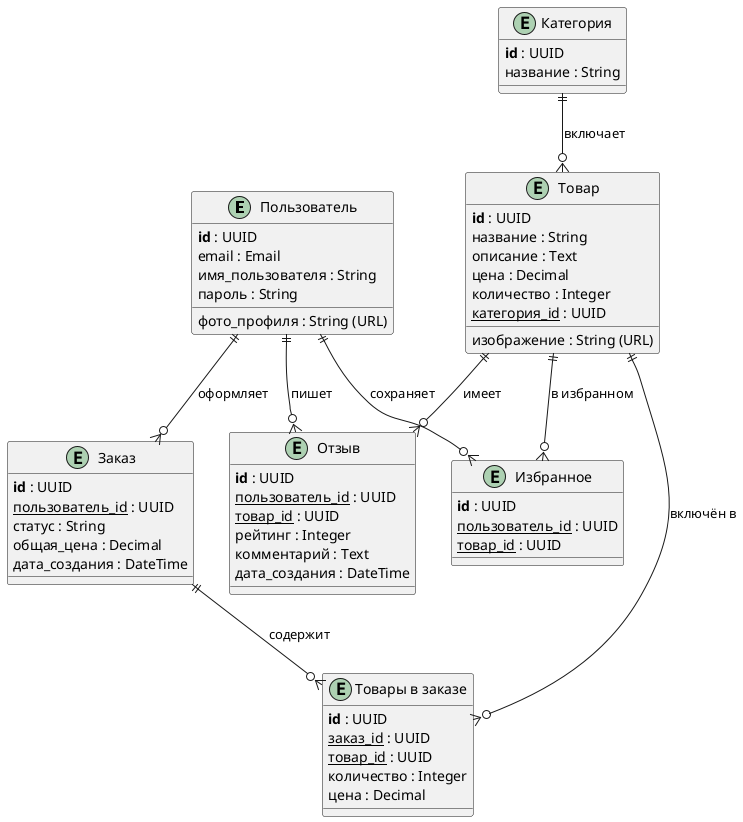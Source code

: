 @startuml
!define primary_key(x) <b>x</b>
!define foreign_key(x) <u>x</u>

entity "Пользователь" as User {
    primary_key(id) : UUID
    email : Email
    имя_пользователя : String
    пароль : String
    фото_профиля : String (URL)
}

entity "Категория" as Category {
    primary_key(id) : UUID
    название : String
}

entity "Товар" as Product {
    primary_key(id) : UUID
    название : String
    описание : Text
    цена : Decimal
    количество : Integer
    изображение : String (URL)
    foreign_key(категория_id) : UUID
}

entity "Заказ" as Order {
    primary_key(id) : UUID
    foreign_key(пользователь_id) : UUID
    статус : String
    общая_цена : Decimal
    дата_создания : DateTime
}

entity "Товары в заказе" as OrderItem {
    primary_key(id) : UUID
    foreign_key(заказ_id) : UUID
    foreign_key(товар_id) : UUID
    количество : Integer
    цена : Decimal
}

entity "Отзыв" as Review {
    primary_key(id) : UUID
    foreign_key(пользователь_id) : UUID
    foreign_key(товар_id) : UUID
    рейтинг : Integer
    комментарий : Text
    дата_создания : DateTime
}

entity "Избранное" as Wishlist {
    primary_key(id) : UUID
    foreign_key(пользователь_id) : UUID
    foreign_key(товар_id) : UUID
}

' Определение связей
User ||--o{ Order : "оформляет"
User ||--o{ Review : "пишет"
User ||--o{ Wishlist : "сохраняет"
Order ||--o{ OrderItem : "содержит"
Product ||--o{ OrderItem : "включён в"
Product ||--o{ Review : "имеет"
Product ||--o{ Wishlist : "в избранном"
Category ||--o{ Product : "включает"
@enduml
